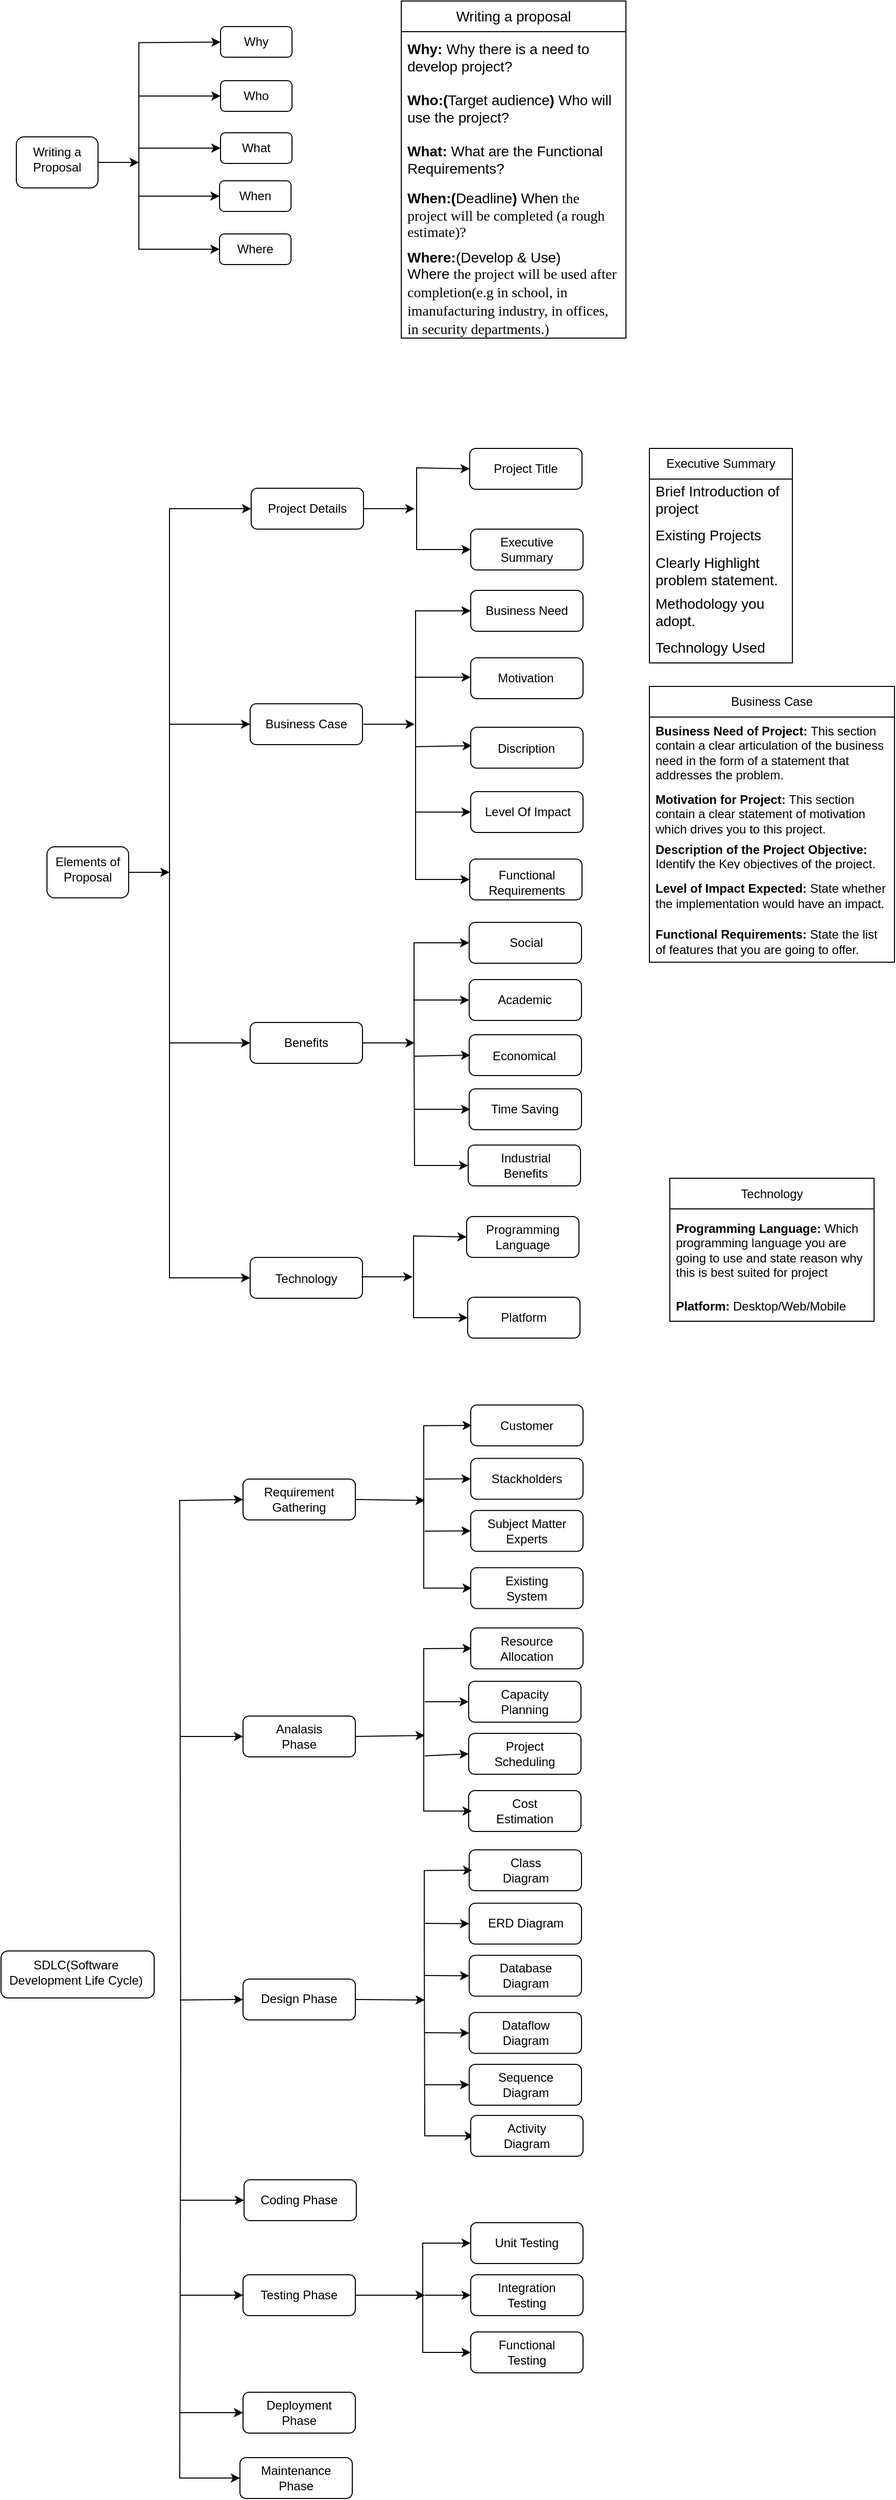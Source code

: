 <mxfile version="22.0.4" type="google">
  <diagram name="Page-1" id="mZ3CKDCidOGf5Lt6wi2Q">
    <mxGraphModel grid="1" page="1" gridSize="10" guides="1" tooltips="1" connect="1" arrows="1" fold="1" pageScale="1" pageWidth="850" pageHeight="1100" math="0" shadow="0">
      <root>
        <mxCell id="0" />
        <mxCell id="1" parent="0" />
        <mxCell id="E0bCsigT_9WANNuzd84R-3" value="&lt;font style=&quot;font-size: 14px;&quot;&gt;Writing a proposal&lt;/font&gt;" style="swimlane;fontStyle=0;childLayout=stackLayout;horizontal=1;startSize=30;horizontalStack=0;resizeParent=1;resizeParentMax=0;resizeLast=0;collapsible=1;marginBottom=0;whiteSpace=wrap;html=1;" vertex="1" parent="1">
          <mxGeometry x="417" y="22" width="220" height="330" as="geometry" />
        </mxCell>
        <mxCell id="E0bCsigT_9WANNuzd84R-4" value="&lt;font style=&quot;font-size: 14px;&quot;&gt;&lt;b&gt;Why: &lt;/b&gt;Why there is a need to develop project?&lt;/font&gt;" style="text;strokeColor=none;fillColor=none;align=left;verticalAlign=middle;spacingLeft=4;spacingRight=4;overflow=hidden;points=[[0,0.5],[1,0.5]];portConstraint=eastwest;rotatable=0;whiteSpace=wrap;html=1;" vertex="1" parent="E0bCsigT_9WANNuzd84R-3">
          <mxGeometry y="30" width="220" height="50" as="geometry" />
        </mxCell>
        <mxCell id="E0bCsigT_9WANNuzd84R-8" value="&lt;font style=&quot;font-size: 14px;&quot;&gt;&lt;b&gt;Who:(&lt;/b&gt;Target audience&lt;b&gt;)&amp;nbsp;&lt;/b&gt;Who will use the project?&lt;/font&gt;&lt;span style=&quot;font-size: 14px;&quot;&gt;&lt;br&gt;&lt;/span&gt;" style="text;strokeColor=none;fillColor=none;align=left;verticalAlign=middle;spacingLeft=4;spacingRight=4;overflow=hidden;points=[[0,0.5],[1,0.5]];portConstraint=eastwest;rotatable=0;whiteSpace=wrap;html=1;" vertex="1" parent="E0bCsigT_9WANNuzd84R-3">
          <mxGeometry y="80" width="220" height="50" as="geometry" />
        </mxCell>
        <mxCell id="E0bCsigT_9WANNuzd84R-9" value="&lt;span style=&quot;font-size: 14px;&quot;&gt;&lt;b&gt;What:&lt;/b&gt;&amp;nbsp;What are the Functional Requirements?&lt;/span&gt;" style="text;strokeColor=none;fillColor=none;align=left;verticalAlign=middle;spacingLeft=4;spacingRight=4;overflow=hidden;points=[[0,0.5],[1,0.5]];portConstraint=eastwest;rotatable=0;whiteSpace=wrap;html=1;" vertex="1" parent="E0bCsigT_9WANNuzd84R-3">
          <mxGeometry y="130" width="220" height="50" as="geometry" />
        </mxCell>
        <mxCell id="E0bCsigT_9WANNuzd84R-11" value="&lt;font style=&quot;font-size: 14px;&quot;&gt;&lt;b style=&quot;&quot;&gt;When:(&lt;/b&gt;Deadline&lt;b style=&quot;&quot;&gt;)&amp;nbsp;&lt;/b&gt;When&lt;/font&gt;&lt;span style=&quot;text-indent: -0.19in; background-color: initial; font-family: Calibri; font-size: 14px;&quot;&gt;&lt;font style=&quot;font-size: 14px;&quot;&gt;&amp;nbsp;the project will be completed (a rough estimate)?&lt;/font&gt;&lt;br&gt;&lt;/span&gt;" style="text;strokeColor=none;fillColor=none;align=left;verticalAlign=middle;spacingLeft=4;spacingRight=4;overflow=hidden;points=[[0,0.5],[1,0.5]];portConstraint=eastwest;rotatable=0;whiteSpace=wrap;html=1;" vertex="1" parent="E0bCsigT_9WANNuzd84R-3">
          <mxGeometry y="180" width="220" height="60" as="geometry" />
        </mxCell>
        <mxCell id="E0bCsigT_9WANNuzd84R-12" value="&lt;font style=&quot;font-size: 14px;&quot;&gt;&lt;b&gt;Where:&lt;/b&gt;(Develop &amp;amp; Use) Where&amp;nbsp;&lt;span style=&quot;font-family: Calibri;&quot;&gt;the project will be used after completion(&lt;/span&gt;&lt;span style=&quot;font-family: Calibri;&quot;&gt;e.g&lt;/span&gt;&lt;span style=&quot;font-family: Calibri;&quot;&gt; in school, in &lt;/span&gt;&lt;span style=&quot;font-family: Calibri;&quot;&gt;imanufacturing&lt;/span&gt;&lt;span style=&quot;font-family: Calibri;&quot;&gt; industry, in offices, in security departments.)&lt;/span&gt;&lt;/font&gt;&lt;span style=&quot;text-indent: -0.19in; background-color: initial; font-family: Calibri; font-size: 14px;&quot;&gt;&lt;br&gt;&lt;/span&gt;" style="text;strokeColor=none;fillColor=none;align=left;verticalAlign=middle;spacingLeft=4;spacingRight=4;overflow=hidden;points=[[0,0.5],[1,0.5]];portConstraint=eastwest;rotatable=0;whiteSpace=wrap;html=1;" vertex="1" parent="E0bCsigT_9WANNuzd84R-3">
          <mxGeometry y="240" width="220" height="90" as="geometry" />
        </mxCell>
        <mxCell id="E0bCsigT_9WANNuzd84R-15" value="" style="rounded=1;whiteSpace=wrap;html=1;" vertex="1" parent="1">
          <mxGeometry x="40" y="155" width="80" height="50" as="geometry" />
        </mxCell>
        <mxCell id="E0bCsigT_9WANNuzd84R-16" value="Writing a Proposal" style="text;html=1;strokeColor=none;fillColor=none;align=center;verticalAlign=middle;whiteSpace=wrap;rounded=0;" vertex="1" parent="1">
          <mxGeometry x="45" y="160" width="70" height="34" as="geometry" />
        </mxCell>
        <mxCell id="E0bCsigT_9WANNuzd84R-17" value="" style="rounded=1;whiteSpace=wrap;html=1;" vertex="1" parent="1">
          <mxGeometry x="240" y="47" width="70" height="30" as="geometry" />
        </mxCell>
        <mxCell id="E0bCsigT_9WANNuzd84R-18" value="Why" style="text;html=1;strokeColor=none;fillColor=none;align=center;verticalAlign=middle;whiteSpace=wrap;rounded=0;" vertex="1" parent="1">
          <mxGeometry x="245" y="52" width="60" height="20" as="geometry" />
        </mxCell>
        <mxCell id="E0bCsigT_9WANNuzd84R-19" value="" style="rounded=1;whiteSpace=wrap;html=1;" vertex="1" parent="1">
          <mxGeometry x="240" y="100" width="70" height="30" as="geometry" />
        </mxCell>
        <mxCell id="E0bCsigT_9WANNuzd84R-20" value="Who" style="text;html=1;strokeColor=none;fillColor=none;align=center;verticalAlign=middle;whiteSpace=wrap;rounded=0;" vertex="1" parent="1">
          <mxGeometry x="245" y="105" width="60" height="20" as="geometry" />
        </mxCell>
        <mxCell id="E0bCsigT_9WANNuzd84R-21" value="" style="rounded=1;whiteSpace=wrap;html=1;" vertex="1" parent="1">
          <mxGeometry x="240" y="151" width="70" height="30" as="geometry" />
        </mxCell>
        <mxCell id="E0bCsigT_9WANNuzd84R-22" value="What" style="text;html=1;strokeColor=none;fillColor=none;align=center;verticalAlign=middle;whiteSpace=wrap;rounded=0;" vertex="1" parent="1">
          <mxGeometry x="245" y="156" width="60" height="20" as="geometry" />
        </mxCell>
        <mxCell id="E0bCsigT_9WANNuzd84R-23" value="" style="rounded=1;whiteSpace=wrap;html=1;" vertex="1" parent="1">
          <mxGeometry x="239" y="198" width="70" height="30" as="geometry" />
        </mxCell>
        <mxCell id="E0bCsigT_9WANNuzd84R-24" value="When" style="text;html=1;strokeColor=none;fillColor=none;align=center;verticalAlign=middle;whiteSpace=wrap;rounded=0;" vertex="1" parent="1">
          <mxGeometry x="244" y="203" width="60" height="20" as="geometry" />
        </mxCell>
        <mxCell id="E0bCsigT_9WANNuzd84R-27" value="" style="rounded=1;whiteSpace=wrap;html=1;" vertex="1" parent="1">
          <mxGeometry x="239" y="250" width="70" height="30" as="geometry" />
        </mxCell>
        <mxCell id="E0bCsigT_9WANNuzd84R-28" value="Where" style="text;html=1;strokeColor=none;fillColor=none;align=center;verticalAlign=middle;whiteSpace=wrap;rounded=0;" vertex="1" parent="1">
          <mxGeometry x="251" y="262.5" width="46" height="5" as="geometry" />
        </mxCell>
        <mxCell id="E0bCsigT_9WANNuzd84R-29" value="" style="endArrow=classic;startArrow=classic;html=1;rounded=0;entryX=0;entryY=0.75;entryDx=0;entryDy=0;exitX=0;exitY=0.5;exitDx=0;exitDy=0;" edge="1" parent="1" source="E0bCsigT_9WANNuzd84R-27">
          <mxGeometry width="50" height="50" relative="1" as="geometry">
            <mxPoint x="239" y="307.75" as="sourcePoint" />
            <mxPoint x="240" y="62.25" as="targetPoint" />
            <Array as="points">
              <mxPoint x="160" y="265" />
              <mxPoint x="160" y="172.75" />
              <mxPoint x="160" y="62.75" />
            </Array>
          </mxGeometry>
        </mxCell>
        <mxCell id="E0bCsigT_9WANNuzd84R-31" value="" style="endArrow=classic;html=1;rounded=0;entryX=0;entryY=0.5;entryDx=0;entryDy=0;" edge="1" parent="1" target="E0bCsigT_9WANNuzd84R-23">
          <mxGeometry width="50" height="50" relative="1" as="geometry">
            <mxPoint x="160" y="213" as="sourcePoint" />
            <mxPoint x="220" y="206" as="targetPoint" />
          </mxGeometry>
        </mxCell>
        <mxCell id="E0bCsigT_9WANNuzd84R-32" value="" style="endArrow=classic;html=1;rounded=0;entryX=0;entryY=0.5;entryDx=0;entryDy=0;" edge="1" parent="1" target="E0bCsigT_9WANNuzd84R-21">
          <mxGeometry width="50" height="50" relative="1" as="geometry">
            <mxPoint x="160" y="166" as="sourcePoint" />
            <mxPoint x="220" y="160" as="targetPoint" />
          </mxGeometry>
        </mxCell>
        <mxCell id="E0bCsigT_9WANNuzd84R-33" value="" style="endArrow=classic;html=1;rounded=0;entryX=0;entryY=0.5;entryDx=0;entryDy=0;" edge="1" parent="1" target="E0bCsigT_9WANNuzd84R-19">
          <mxGeometry width="50" height="50" relative="1" as="geometry">
            <mxPoint x="160" y="115" as="sourcePoint" />
            <mxPoint x="165" y="118" as="targetPoint" />
          </mxGeometry>
        </mxCell>
        <mxCell id="E0bCsigT_9WANNuzd84R-34" value="" style="endArrow=classic;html=1;rounded=0;exitX=1;exitY=0.5;exitDx=0;exitDy=0;" edge="1" parent="1" source="E0bCsigT_9WANNuzd84R-15">
          <mxGeometry width="50" height="50" relative="1" as="geometry">
            <mxPoint x="80" y="273" as="sourcePoint" />
            <mxPoint x="160" y="180" as="targetPoint" />
          </mxGeometry>
        </mxCell>
        <mxCell id="E0bCsigT_9WANNuzd84R-39" value="" style="rounded=1;whiteSpace=wrap;html=1;" vertex="1" parent="1">
          <mxGeometry x="70" y="850" width="80" height="50" as="geometry" />
        </mxCell>
        <mxCell id="E0bCsigT_9WANNuzd84R-40" value="Elements of Proposal" style="text;html=1;strokeColor=none;fillColor=none;align=center;verticalAlign=middle;whiteSpace=wrap;rounded=0;" vertex="1" parent="1">
          <mxGeometry x="75" y="855" width="70" height="34" as="geometry" />
        </mxCell>
        <mxCell id="E0bCsigT_9WANNuzd84R-41" value="" style="rounded=1;whiteSpace=wrap;html=1;" vertex="1" parent="1">
          <mxGeometry x="270" y="499" width="110" height="40" as="geometry" />
        </mxCell>
        <mxCell id="E0bCsigT_9WANNuzd84R-42" value="Project Details" style="text;html=1;strokeColor=none;fillColor=none;align=center;verticalAlign=middle;whiteSpace=wrap;rounded=0;" vertex="1" parent="1">
          <mxGeometry x="275" y="504" width="100" height="30" as="geometry" />
        </mxCell>
        <mxCell id="E0bCsigT_9WANNuzd84R-53" value="" style="endArrow=classic;startArrow=classic;html=1;rounded=0;entryX=0;entryY=0.5;entryDx=0;entryDy=0;exitX=0;exitY=0.5;exitDx=0;exitDy=0;" edge="1" parent="1" source="E0bCsigT_9WANNuzd84R-65" target="E0bCsigT_9WANNuzd84R-41">
          <mxGeometry width="50" height="50" relative="1" as="geometry">
            <mxPoint x="269" y="1010" as="sourcePoint" />
            <mxPoint x="270" y="757.25" as="targetPoint" />
            <Array as="points">
              <mxPoint x="190" y="1272" />
              <mxPoint x="190" y="867.75" />
              <mxPoint x="190" y="519" />
            </Array>
          </mxGeometry>
        </mxCell>
        <mxCell id="E0bCsigT_9WANNuzd84R-58" value="" style="endArrow=classic;html=1;rounded=0;exitX=1;exitY=0.5;exitDx=0;exitDy=0;" edge="1" parent="1" source="E0bCsigT_9WANNuzd84R-39">
          <mxGeometry width="50" height="50" relative="1" as="geometry">
            <mxPoint x="110" y="968" as="sourcePoint" />
            <mxPoint x="190" y="875" as="targetPoint" />
          </mxGeometry>
        </mxCell>
        <mxCell id="E0bCsigT_9WANNuzd84R-61" value="" style="rounded=1;whiteSpace=wrap;html=1;" vertex="1" parent="1">
          <mxGeometry x="269" y="710" width="110" height="40" as="geometry" />
        </mxCell>
        <mxCell id="E0bCsigT_9WANNuzd84R-62" value="Business Case" style="text;html=1;strokeColor=none;fillColor=none;align=center;verticalAlign=middle;whiteSpace=wrap;rounded=0;" vertex="1" parent="1">
          <mxGeometry x="274" y="715" width="100" height="30" as="geometry" />
        </mxCell>
        <mxCell id="E0bCsigT_9WANNuzd84R-63" value="" style="rounded=1;whiteSpace=wrap;html=1;" vertex="1" parent="1">
          <mxGeometry x="269" y="1022" width="110" height="40" as="geometry" />
        </mxCell>
        <mxCell id="E0bCsigT_9WANNuzd84R-64" value="Benefits" style="text;html=1;strokeColor=none;fillColor=none;align=center;verticalAlign=middle;whiteSpace=wrap;rounded=0;" vertex="1" parent="1">
          <mxGeometry x="274" y="1027" width="100" height="30" as="geometry" />
        </mxCell>
        <mxCell id="E0bCsigT_9WANNuzd84R-65" value="" style="rounded=1;whiteSpace=wrap;html=1;" vertex="1" parent="1">
          <mxGeometry x="269" y="1252" width="110" height="40" as="geometry" />
        </mxCell>
        <mxCell id="E0bCsigT_9WANNuzd84R-66" value="Technology" style="text;html=1;strokeColor=none;fillColor=none;align=center;verticalAlign=middle;whiteSpace=wrap;rounded=0;" vertex="1" parent="1">
          <mxGeometry x="274" y="1258" width="100" height="30" as="geometry" />
        </mxCell>
        <mxCell id="E0bCsigT_9WANNuzd84R-67" value="" style="endArrow=classic;html=1;rounded=0;entryX=0;entryY=0.5;entryDx=0;entryDy=0;" edge="1" parent="1" target="E0bCsigT_9WANNuzd84R-61">
          <mxGeometry width="50" height="50" relative="1" as="geometry">
            <mxPoint x="190" y="730" as="sourcePoint" />
            <mxPoint x="230" y="862" as="targetPoint" />
          </mxGeometry>
        </mxCell>
        <mxCell id="E0bCsigT_9WANNuzd84R-68" value="" style="endArrow=classic;html=1;rounded=0;entryX=0;entryY=0.5;entryDx=0;entryDy=0;" edge="1" parent="1" target="E0bCsigT_9WANNuzd84R-63">
          <mxGeometry width="50" height="50" relative="1" as="geometry">
            <mxPoint x="190" y="1042" as="sourcePoint" />
            <mxPoint x="230" y="940" as="targetPoint" />
          </mxGeometry>
        </mxCell>
        <mxCell id="E0bCsigT_9WANNuzd84R-69" value="" style="rounded=1;whiteSpace=wrap;html=1;" vertex="1" parent="1">
          <mxGeometry x="484" y="460" width="110" height="40" as="geometry" />
        </mxCell>
        <mxCell id="E0bCsigT_9WANNuzd84R-70" value="Project Title" style="text;html=1;strokeColor=none;fillColor=none;align=center;verticalAlign=middle;whiteSpace=wrap;rounded=0;" vertex="1" parent="1">
          <mxGeometry x="489" y="465" width="100" height="30" as="geometry" />
        </mxCell>
        <mxCell id="E0bCsigT_9WANNuzd84R-71" value="" style="rounded=1;whiteSpace=wrap;html=1;" vertex="1" parent="1">
          <mxGeometry x="485" y="539" width="110" height="40" as="geometry" />
        </mxCell>
        <mxCell id="E0bCsigT_9WANNuzd84R-72" value="Executive Summary" style="text;html=1;strokeColor=none;fillColor=none;align=center;verticalAlign=middle;whiteSpace=wrap;rounded=0;" vertex="1" parent="1">
          <mxGeometry x="490" y="544" width="100" height="30" as="geometry" />
        </mxCell>
        <mxCell id="E0bCsigT_9WANNuzd84R-73" value="" style="endArrow=classic;startArrow=classic;html=1;rounded=0;entryX=0;entryY=0.5;entryDx=0;entryDy=0;exitX=0;exitY=0.5;exitDx=0;exitDy=0;" edge="1" parent="1" source="E0bCsigT_9WANNuzd84R-71" target="E0bCsigT_9WANNuzd84R-69">
          <mxGeometry width="50" height="50" relative="1" as="geometry">
            <mxPoint x="472" y="559" as="sourcePoint" />
            <mxPoint x="471" y="480" as="targetPoint" />
            <Array as="points">
              <mxPoint x="432" y="559" />
              <mxPoint x="432" y="519" />
              <mxPoint x="432" y="479" />
            </Array>
          </mxGeometry>
        </mxCell>
        <mxCell id="E0bCsigT_9WANNuzd84R-74" value="" style="endArrow=classic;html=1;rounded=0;exitX=1;exitY=0.5;exitDx=0;exitDy=0;" edge="1" parent="1" source="E0bCsigT_9WANNuzd84R-41">
          <mxGeometry width="50" height="50" relative="1" as="geometry">
            <mxPoint x="409" y="520" as="sourcePoint" />
            <mxPoint x="430" y="519" as="targetPoint" />
          </mxGeometry>
        </mxCell>
        <mxCell id="VUYkN5b3JOp_Hl65jLfd-1" value="" style="rounded=1;whiteSpace=wrap;html=1;" vertex="1" parent="1">
          <mxGeometry x="485" y="599" width="110" height="40" as="geometry" />
        </mxCell>
        <mxCell id="VUYkN5b3JOp_Hl65jLfd-2" value="Business Need" style="text;html=1;strokeColor=none;fillColor=none;align=center;verticalAlign=middle;whiteSpace=wrap;rounded=0;" vertex="1" parent="1">
          <mxGeometry x="490" y="604" width="100" height="30" as="geometry" />
        </mxCell>
        <mxCell id="VUYkN5b3JOp_Hl65jLfd-3" value="" style="rounded=1;whiteSpace=wrap;html=1;" vertex="1" parent="1">
          <mxGeometry x="485" y="665" width="110" height="40" as="geometry" />
        </mxCell>
        <mxCell id="VUYkN5b3JOp_Hl65jLfd-4" value="Motivation" style="text;html=1;strokeColor=none;fillColor=none;align=center;verticalAlign=middle;whiteSpace=wrap;rounded=0;" vertex="1" parent="1">
          <mxGeometry x="499" y="675" width="80" height="20" as="geometry" />
        </mxCell>
        <mxCell id="VUYkN5b3JOp_Hl65jLfd-5" value="" style="rounded=1;whiteSpace=wrap;html=1;" vertex="1" parent="1">
          <mxGeometry x="485" y="733" width="110" height="40" as="geometry" />
        </mxCell>
        <mxCell id="VUYkN5b3JOp_Hl65jLfd-6" value="Discription" style="text;html=1;strokeColor=none;fillColor=none;align=center;verticalAlign=middle;whiteSpace=wrap;rounded=0;" vertex="1" parent="1">
          <mxGeometry x="504.5" y="743.5" width="69" height="21" as="geometry" />
        </mxCell>
        <mxCell id="VUYkN5b3JOp_Hl65jLfd-7" value="" style="rounded=1;whiteSpace=wrap;html=1;" vertex="1" parent="1">
          <mxGeometry x="485" y="796" width="110" height="40" as="geometry" />
        </mxCell>
        <mxCell id="VUYkN5b3JOp_Hl65jLfd-8" value="Level Of Impact" style="text;html=1;strokeColor=none;fillColor=none;align=center;verticalAlign=middle;whiteSpace=wrap;rounded=0;" vertex="1" parent="1">
          <mxGeometry x="496" y="802.75" width="90" height="26.5" as="geometry" />
        </mxCell>
        <mxCell id="VUYkN5b3JOp_Hl65jLfd-11" value="" style="rounded=1;whiteSpace=wrap;html=1;" vertex="1" parent="1">
          <mxGeometry x="484" y="862" width="110" height="40" as="geometry" />
        </mxCell>
        <mxCell id="VUYkN5b3JOp_Hl65jLfd-12" value="Functional Requirements" style="text;html=1;strokeColor=none;fillColor=none;align=center;verticalAlign=middle;whiteSpace=wrap;rounded=0;" vertex="1" parent="1">
          <mxGeometry x="500" y="870" width="80" height="30" as="geometry" />
        </mxCell>
        <mxCell id="VUYkN5b3JOp_Hl65jLfd-13" value="" style="endArrow=classic;startArrow=classic;html=1;rounded=0;entryX=0;entryY=0.5;entryDx=0;entryDy=0;exitX=0;exitY=0.5;exitDx=0;exitDy=0;" edge="1" parent="1" source="VUYkN5b3JOp_Hl65jLfd-11" target="VUYkN5b3JOp_Hl65jLfd-1">
          <mxGeometry width="50" height="50" relative="1" as="geometry">
            <mxPoint x="418" y="789" as="sourcePoint" />
            <mxPoint x="468" y="739" as="targetPoint" />
            <Array as="points">
              <mxPoint x="431" y="882" />
              <mxPoint x="431" y="729" />
              <mxPoint x="431" y="619" />
            </Array>
          </mxGeometry>
        </mxCell>
        <mxCell id="VUYkN5b3JOp_Hl65jLfd-14" value="" style="endArrow=classic;html=1;rounded=0;entryX=0;entryY=0.5;entryDx=0;entryDy=0;" edge="1" parent="1">
          <mxGeometry width="50" height="50" relative="1" as="geometry">
            <mxPoint x="430" y="684" as="sourcePoint" />
            <mxPoint x="485" y="684" as="targetPoint" />
          </mxGeometry>
        </mxCell>
        <mxCell id="VUYkN5b3JOp_Hl65jLfd-15" value="" style="endArrow=classic;html=1;rounded=0;entryX=0;entryY=0.5;entryDx=0;entryDy=0;" edge="1" parent="1">
          <mxGeometry width="50" height="50" relative="1" as="geometry">
            <mxPoint x="431" y="752" as="sourcePoint" />
            <mxPoint x="486" y="751" as="targetPoint" />
          </mxGeometry>
        </mxCell>
        <mxCell id="VUYkN5b3JOp_Hl65jLfd-16" value="" style="endArrow=classic;html=1;rounded=0;entryX=0;entryY=0.5;entryDx=0;entryDy=0;" edge="1" parent="1" target="VUYkN5b3JOp_Hl65jLfd-7">
          <mxGeometry width="50" height="50" relative="1" as="geometry">
            <mxPoint x="431" y="816" as="sourcePoint" />
            <mxPoint x="486" y="813" as="targetPoint" />
          </mxGeometry>
        </mxCell>
        <mxCell id="VUYkN5b3JOp_Hl65jLfd-18" value="" style="endArrow=classic;html=1;rounded=0;" edge="1" parent="1">
          <mxGeometry width="50" height="50" relative="1" as="geometry">
            <mxPoint x="380" y="730" as="sourcePoint" />
            <mxPoint x="430" y="730" as="targetPoint" />
          </mxGeometry>
        </mxCell>
        <mxCell id="VUYkN5b3JOp_Hl65jLfd-19" value="" style="rounded=1;whiteSpace=wrap;html=1;" vertex="1" parent="1">
          <mxGeometry x="483.5" y="924" width="110" height="40" as="geometry" />
        </mxCell>
        <mxCell id="VUYkN5b3JOp_Hl65jLfd-20" value="Social" style="text;html=1;strokeColor=none;fillColor=none;align=center;verticalAlign=middle;whiteSpace=wrap;rounded=0;" vertex="1" parent="1">
          <mxGeometry x="504.75" y="933" width="68.5" height="22" as="geometry" />
        </mxCell>
        <mxCell id="VUYkN5b3JOp_Hl65jLfd-21" value="" style="rounded=1;whiteSpace=wrap;html=1;" vertex="1" parent="1">
          <mxGeometry x="483.5" y="980" width="110" height="40" as="geometry" />
        </mxCell>
        <mxCell id="VUYkN5b3JOp_Hl65jLfd-22" value="Academic" style="text;html=1;strokeColor=none;fillColor=none;align=center;verticalAlign=middle;whiteSpace=wrap;rounded=0;" vertex="1" parent="1">
          <mxGeometry x="497.5" y="990" width="80" height="20" as="geometry" />
        </mxCell>
        <mxCell id="VUYkN5b3JOp_Hl65jLfd-23" value="" style="rounded=1;whiteSpace=wrap;html=1;" vertex="1" parent="1">
          <mxGeometry x="483.5" y="1034" width="110" height="40" as="geometry" />
        </mxCell>
        <mxCell id="VUYkN5b3JOp_Hl65jLfd-24" value="Economical" style="text;html=1;strokeColor=none;fillColor=none;align=center;verticalAlign=middle;whiteSpace=wrap;rounded=0;" vertex="1" parent="1">
          <mxGeometry x="503" y="1044.5" width="69" height="21" as="geometry" />
        </mxCell>
        <mxCell id="VUYkN5b3JOp_Hl65jLfd-25" value="" style="rounded=1;whiteSpace=wrap;html=1;" vertex="1" parent="1">
          <mxGeometry x="483.5" y="1087" width="110" height="40" as="geometry" />
        </mxCell>
        <mxCell id="VUYkN5b3JOp_Hl65jLfd-26" value="Time Saving" style="text;html=1;strokeColor=none;fillColor=none;align=center;verticalAlign=middle;whiteSpace=wrap;rounded=0;" vertex="1" parent="1">
          <mxGeometry x="502.5" y="1098.5" width="70" height="17" as="geometry" />
        </mxCell>
        <mxCell id="VUYkN5b3JOp_Hl65jLfd-29" value="" style="rounded=1;whiteSpace=wrap;html=1;" vertex="1" parent="1">
          <mxGeometry x="482.5" y="1142" width="110" height="40" as="geometry" />
        </mxCell>
        <mxCell id="VUYkN5b3JOp_Hl65jLfd-30" value="Industrial Benefits" style="text;html=1;strokeColor=none;fillColor=none;align=center;verticalAlign=middle;whiteSpace=wrap;rounded=0;" vertex="1" parent="1">
          <mxGeometry x="508.5" y="1149.5" width="60" height="25" as="geometry" />
        </mxCell>
        <mxCell id="VUYkN5b3JOp_Hl65jLfd-31" value="" style="endArrow=classic;startArrow=classic;html=1;rounded=0;entryX=0;entryY=0.5;entryDx=0;entryDy=0;exitX=0;exitY=0.5;exitDx=0;exitDy=0;" edge="1" parent="1" source="VUYkN5b3JOp_Hl65jLfd-29" target="VUYkN5b3JOp_Hl65jLfd-19">
          <mxGeometry width="50" height="50" relative="1" as="geometry">
            <mxPoint x="416.5" y="1114" as="sourcePoint" />
            <mxPoint x="466.5" y="1064" as="targetPoint" />
            <Array as="points">
              <mxPoint x="430" y="1162" />
              <mxPoint x="429.5" y="1054" />
              <mxPoint x="429.5" y="944" />
            </Array>
          </mxGeometry>
        </mxCell>
        <mxCell id="VUYkN5b3JOp_Hl65jLfd-32" value="" style="endArrow=classic;html=1;rounded=0;entryX=0;entryY=0.5;entryDx=0;entryDy=0;" edge="1" parent="1">
          <mxGeometry width="50" height="50" relative="1" as="geometry">
            <mxPoint x="428.5" y="1000" as="sourcePoint" />
            <mxPoint x="483.5" y="1000" as="targetPoint" />
          </mxGeometry>
        </mxCell>
        <mxCell id="VUYkN5b3JOp_Hl65jLfd-33" value="" style="endArrow=classic;html=1;rounded=0;entryX=0;entryY=0.5;entryDx=0;entryDy=0;" edge="1" parent="1">
          <mxGeometry width="50" height="50" relative="1" as="geometry">
            <mxPoint x="429.5" y="1055" as="sourcePoint" />
            <mxPoint x="484.5" y="1054" as="targetPoint" />
          </mxGeometry>
        </mxCell>
        <mxCell id="VUYkN5b3JOp_Hl65jLfd-34" value="" style="endArrow=classic;html=1;rounded=0;entryX=0;entryY=0.5;entryDx=0;entryDy=0;" edge="1" parent="1">
          <mxGeometry width="50" height="50" relative="1" as="geometry">
            <mxPoint x="429.5" y="1107" as="sourcePoint" />
            <mxPoint x="484.5" y="1107" as="targetPoint" />
          </mxGeometry>
        </mxCell>
        <mxCell id="VUYkN5b3JOp_Hl65jLfd-36" value="" style="endArrow=classic;html=1;rounded=0;exitX=1;exitY=0.5;exitDx=0;exitDy=0;" edge="1" parent="1" source="E0bCsigT_9WANNuzd84R-63">
          <mxGeometry width="50" height="50" relative="1" as="geometry">
            <mxPoint x="354" y="1106" as="sourcePoint" />
            <mxPoint x="430" y="1042" as="targetPoint" />
          </mxGeometry>
        </mxCell>
        <mxCell id="VUYkN5b3JOp_Hl65jLfd-37" value="" style="rounded=1;whiteSpace=wrap;html=1;" vertex="1" parent="1">
          <mxGeometry x="481" y="1212" width="110" height="40" as="geometry" />
        </mxCell>
        <mxCell id="VUYkN5b3JOp_Hl65jLfd-38" value="Programming Language" style="text;html=1;strokeColor=none;fillColor=none;align=center;verticalAlign=middle;whiteSpace=wrap;rounded=0;" vertex="1" parent="1">
          <mxGeometry x="486" y="1217" width="100" height="30" as="geometry" />
        </mxCell>
        <mxCell id="VUYkN5b3JOp_Hl65jLfd-39" value="" style="rounded=1;whiteSpace=wrap;html=1;" vertex="1" parent="1">
          <mxGeometry x="482" y="1291" width="110" height="40" as="geometry" />
        </mxCell>
        <mxCell id="VUYkN5b3JOp_Hl65jLfd-40" value="Platform" style="text;html=1;strokeColor=none;fillColor=none;align=center;verticalAlign=middle;whiteSpace=wrap;rounded=0;" vertex="1" parent="1">
          <mxGeometry x="487" y="1296" width="100" height="30" as="geometry" />
        </mxCell>
        <mxCell id="VUYkN5b3JOp_Hl65jLfd-41" value="" style="endArrow=classic;startArrow=classic;html=1;rounded=0;entryX=0;entryY=0.5;entryDx=0;entryDy=0;exitX=0;exitY=0.5;exitDx=0;exitDy=0;" edge="1" parent="1" source="VUYkN5b3JOp_Hl65jLfd-39" target="VUYkN5b3JOp_Hl65jLfd-37">
          <mxGeometry width="50" height="50" relative="1" as="geometry">
            <mxPoint x="469" y="1311" as="sourcePoint" />
            <mxPoint x="468" y="1232" as="targetPoint" />
            <Array as="points">
              <mxPoint x="429" y="1311" />
              <mxPoint x="429" y="1271" />
              <mxPoint x="429" y="1231" />
            </Array>
          </mxGeometry>
        </mxCell>
        <mxCell id="VUYkN5b3JOp_Hl65jLfd-42" value="" style="endArrow=classic;html=1;rounded=0;exitX=1;exitY=0.5;exitDx=0;exitDy=0;" edge="1" parent="1">
          <mxGeometry width="50" height="50" relative="1" as="geometry">
            <mxPoint x="378" y="1271" as="sourcePoint" />
            <mxPoint x="428" y="1271" as="targetPoint" />
          </mxGeometry>
        </mxCell>
        <mxCell id="DyP4kkjWQM74mQi6R0ZF-1" value="Executive Summary" style="swimlane;fontStyle=0;childLayout=stackLayout;horizontal=1;startSize=30;horizontalStack=0;resizeParent=1;resizeParentMax=0;resizeLast=0;collapsible=1;marginBottom=0;whiteSpace=wrap;html=1;" vertex="1" parent="1">
          <mxGeometry x="660" y="460" width="140" height="210" as="geometry" />
        </mxCell>
        <mxCell id="DyP4kkjWQM74mQi6R0ZF-2" value="&lt;font style=&quot;font-size: 14px;&quot;&gt;Brief Introduction of project&lt;/font&gt;" style="text;strokeColor=none;fillColor=none;align=left;verticalAlign=middle;spacingLeft=4;spacingRight=4;overflow=hidden;points=[[0,0.5],[1,0.5]];portConstraint=eastwest;rotatable=0;whiteSpace=wrap;html=1;" vertex="1" parent="DyP4kkjWQM74mQi6R0ZF-1">
          <mxGeometry y="30" width="140" height="40" as="geometry" />
        </mxCell>
        <mxCell id="DyP4kkjWQM74mQi6R0ZF-3" value="&lt;font style=&quot;font-size: 14px;&quot;&gt;Existing Projects&amp;nbsp;&lt;/font&gt;" style="text;strokeColor=none;fillColor=none;align=left;verticalAlign=middle;spacingLeft=4;spacingRight=4;overflow=hidden;points=[[0,0.5],[1,0.5]];portConstraint=eastwest;rotatable=0;whiteSpace=wrap;html=1;" vertex="1" parent="DyP4kkjWQM74mQi6R0ZF-1">
          <mxGeometry y="70" width="140" height="30" as="geometry" />
        </mxCell>
        <mxCell id="DyP4kkjWQM74mQi6R0ZF-4" value="&lt;font style=&quot;font-size: 14px;&quot;&gt;Clearly Highlight problem statement.&amp;nbsp;&lt;/font&gt;" style="text;strokeColor=none;fillColor=none;align=left;verticalAlign=middle;spacingLeft=4;spacingRight=4;overflow=hidden;points=[[0,0.5],[1,0.5]];portConstraint=eastwest;rotatable=0;whiteSpace=wrap;html=1;" vertex="1" parent="DyP4kkjWQM74mQi6R0ZF-1">
          <mxGeometry y="100" width="140" height="40" as="geometry" />
        </mxCell>
        <mxCell id="DyP4kkjWQM74mQi6R0ZF-5" value="&lt;font style=&quot;font-size: 14px;&quot;&gt;Methodology you adopt.&lt;/font&gt;" style="text;strokeColor=none;fillColor=none;align=left;verticalAlign=middle;spacingLeft=4;spacingRight=4;overflow=hidden;points=[[0,0.5],[1,0.5]];portConstraint=eastwest;rotatable=0;whiteSpace=wrap;html=1;" vertex="1" parent="DyP4kkjWQM74mQi6R0ZF-1">
          <mxGeometry y="140" width="140" height="40" as="geometry" />
        </mxCell>
        <mxCell id="DyP4kkjWQM74mQi6R0ZF-6" value="&lt;font style=&quot;font-size: 14px;&quot;&gt;Technology Used&amp;nbsp;&lt;/font&gt;" style="text;strokeColor=none;fillColor=none;align=left;verticalAlign=middle;spacingLeft=4;spacingRight=4;overflow=hidden;points=[[0,0.5],[1,0.5]];portConstraint=eastwest;rotatable=0;whiteSpace=wrap;html=1;" vertex="1" parent="DyP4kkjWQM74mQi6R0ZF-1">
          <mxGeometry y="180" width="140" height="30" as="geometry" />
        </mxCell>
        <mxCell id="-Ow5fVOWoCDoGEWBEcYQ-6" value="Business Case" style="swimlane;fontStyle=0;childLayout=stackLayout;horizontal=1;startSize=30;horizontalStack=0;resizeParent=1;resizeParentMax=0;resizeLast=0;collapsible=1;marginBottom=0;whiteSpace=wrap;html=1;" vertex="1" parent="1">
          <mxGeometry x="660" y="693" width="240" height="270" as="geometry" />
        </mxCell>
        <mxCell id="-Ow5fVOWoCDoGEWBEcYQ-7" value="&lt;b&gt;Business Need of Project: &lt;/b&gt;This section contain a clear articulation of the business need in the form of a statement that addresses the problem.&amp;nbsp;" style="text;strokeColor=none;fillColor=none;align=left;verticalAlign=middle;spacingLeft=4;spacingRight=4;overflow=hidden;points=[[0,0.5],[1,0.5]];portConstraint=eastwest;rotatable=0;whiteSpace=wrap;html=1;" vertex="1" parent="-Ow5fVOWoCDoGEWBEcYQ-6">
          <mxGeometry y="30" width="240" height="70" as="geometry" />
        </mxCell>
        <mxCell id="-Ow5fVOWoCDoGEWBEcYQ-8" value="&lt;b&gt;Motivation for Project: &lt;/b&gt;This section contain a clear statement of motivation which drives you to this project." style="text;strokeColor=none;fillColor=none;align=left;verticalAlign=middle;spacingLeft=4;spacingRight=4;overflow=hidden;points=[[0,0.5],[1,0.5]];portConstraint=eastwest;rotatable=0;whiteSpace=wrap;html=1;" vertex="1" parent="-Ow5fVOWoCDoGEWBEcYQ-6">
          <mxGeometry y="100" width="240" height="50" as="geometry" />
        </mxCell>
        <mxCell id="-Ow5fVOWoCDoGEWBEcYQ-9" value="&lt;b&gt;Description of the Project Objective:&lt;/b&gt; Identify the Key objectives of the project." style="text;strokeColor=none;fillColor=none;align=left;verticalAlign=middle;spacingLeft=4;spacingRight=4;overflow=hidden;points=[[0,0.5],[1,0.5]];portConstraint=eastwest;rotatable=0;whiteSpace=wrap;html=1;" vertex="1" parent="-Ow5fVOWoCDoGEWBEcYQ-6">
          <mxGeometry y="150" width="240" height="30" as="geometry" />
        </mxCell>
        <mxCell id="-Ow5fVOWoCDoGEWBEcYQ-10" value="&lt;b&gt;Level of Impact Expected: &lt;/b&gt;State whether the implementation would have an impact." style="text;strokeColor=none;fillColor=none;align=left;verticalAlign=middle;spacingLeft=4;spacingRight=4;overflow=hidden;points=[[0,0.5],[1,0.5]];portConstraint=eastwest;rotatable=0;whiteSpace=wrap;html=1;" vertex="1" parent="-Ow5fVOWoCDoGEWBEcYQ-6">
          <mxGeometry y="180" width="240" height="50" as="geometry" />
        </mxCell>
        <mxCell id="-Ow5fVOWoCDoGEWBEcYQ-11" value="&lt;b&gt;Functional Requirements: &lt;/b&gt;State the list of features that you are going to offer." style="text;strokeColor=none;fillColor=none;align=left;verticalAlign=middle;spacingLeft=4;spacingRight=4;overflow=hidden;points=[[0,0.5],[1,0.5]];portConstraint=eastwest;rotatable=0;whiteSpace=wrap;html=1;" vertex="1" parent="-Ow5fVOWoCDoGEWBEcYQ-6">
          <mxGeometry y="230" width="240" height="40" as="geometry" />
        </mxCell>
        <mxCell id="-Ow5fVOWoCDoGEWBEcYQ-12" value="Technology" style="swimlane;fontStyle=0;childLayout=stackLayout;horizontal=1;startSize=30;horizontalStack=0;resizeParent=1;resizeParentMax=0;resizeLast=0;collapsible=1;marginBottom=0;whiteSpace=wrap;html=1;" vertex="1" parent="1">
          <mxGeometry x="680" y="1174.5" width="200" height="140" as="geometry" />
        </mxCell>
        <mxCell id="-Ow5fVOWoCDoGEWBEcYQ-13" value="&lt;b&gt;Programming Language: &lt;/b&gt;Which programming language you are going to use and state reason why this is best suited for project" style="text;strokeColor=none;fillColor=none;align=left;verticalAlign=middle;spacingLeft=4;spacingRight=4;overflow=hidden;points=[[0,0.5],[1,0.5]];portConstraint=eastwest;rotatable=0;whiteSpace=wrap;html=1;" vertex="1" parent="-Ow5fVOWoCDoGEWBEcYQ-12">
          <mxGeometry y="30" width="200" height="80" as="geometry" />
        </mxCell>
        <mxCell id="-Ow5fVOWoCDoGEWBEcYQ-14" value="&lt;b&gt;Platform: &lt;/b&gt;Desktop/Web/Mobile" style="text;strokeColor=none;fillColor=none;align=left;verticalAlign=middle;spacingLeft=4;spacingRight=4;overflow=hidden;points=[[0,0.5],[1,0.5]];portConstraint=eastwest;rotatable=0;whiteSpace=wrap;html=1;" vertex="1" parent="-Ow5fVOWoCDoGEWBEcYQ-12">
          <mxGeometry y="110" width="200" height="30" as="geometry" />
        </mxCell>
        <mxCell id="To-OXU-4lQRGdfj8dpl--1" value="" style="rounded=1;whiteSpace=wrap;html=1;" vertex="1" parent="1">
          <mxGeometry x="25" y="1931" width="150" height="46" as="geometry" />
        </mxCell>
        <mxCell id="To-OXU-4lQRGdfj8dpl--2" value="SDLC(Software Development Life Cycle)" style="text;html=1;strokeColor=none;fillColor=none;align=center;verticalAlign=middle;whiteSpace=wrap;rounded=0;" vertex="1" parent="1">
          <mxGeometry x="25.5" y="1934.5" width="145" height="35" as="geometry" />
        </mxCell>
        <mxCell id="To-OXU-4lQRGdfj8dpl--9" value="" style="rounded=1;whiteSpace=wrap;html=1;" vertex="1" parent="1">
          <mxGeometry x="262" y="1469" width="110" height="40" as="geometry" />
        </mxCell>
        <mxCell id="To-OXU-4lQRGdfj8dpl--10" value="Requirement&lt;br&gt;Gathering" style="text;html=1;strokeColor=none;fillColor=none;align=center;verticalAlign=middle;whiteSpace=wrap;rounded=0;" vertex="1" parent="1">
          <mxGeometry x="277" y="1471.25" width="80" height="35.5" as="geometry" />
        </mxCell>
        <mxCell id="To-OXU-4lQRGdfj8dpl--11" value="" style="rounded=1;whiteSpace=wrap;html=1;" vertex="1" parent="1">
          <mxGeometry x="262" y="1701" width="110" height="40" as="geometry" />
        </mxCell>
        <mxCell id="To-OXU-4lQRGdfj8dpl--12" value="Analasis Phase" style="text;html=1;strokeColor=none;fillColor=none;align=center;verticalAlign=middle;whiteSpace=wrap;rounded=0;" vertex="1" parent="1">
          <mxGeometry x="277" y="1705" width="80" height="32" as="geometry" />
        </mxCell>
        <mxCell id="To-OXU-4lQRGdfj8dpl--13" value="" style="rounded=1;whiteSpace=wrap;html=1;" vertex="1" parent="1">
          <mxGeometry x="262" y="1958.5" width="110" height="40" as="geometry" />
        </mxCell>
        <mxCell id="To-OXU-4lQRGdfj8dpl--14" value="Design Phase" style="text;html=1;strokeColor=none;fillColor=none;align=center;verticalAlign=middle;whiteSpace=wrap;rounded=0;" vertex="1" parent="1">
          <mxGeometry x="277" y="1969" width="80" height="18" as="geometry" />
        </mxCell>
        <mxCell id="To-OXU-4lQRGdfj8dpl--15" value="" style="rounded=1;whiteSpace=wrap;html=1;" vertex="1" parent="1">
          <mxGeometry x="263" y="2155" width="110" height="40" as="geometry" />
        </mxCell>
        <mxCell id="To-OXU-4lQRGdfj8dpl--16" value="Coding Phase" style="text;html=1;strokeColor=none;fillColor=none;align=center;verticalAlign=middle;whiteSpace=wrap;rounded=0;" vertex="1" parent="1">
          <mxGeometry x="277" y="2166" width="80" height="18" as="geometry" />
        </mxCell>
        <mxCell id="To-OXU-4lQRGdfj8dpl--17" value="" style="rounded=1;whiteSpace=wrap;html=1;" vertex="1" parent="1">
          <mxGeometry x="262" y="2248" width="110" height="40" as="geometry" />
        </mxCell>
        <mxCell id="To-OXU-4lQRGdfj8dpl--18" value="Testing Phase" style="text;html=1;strokeColor=none;fillColor=none;align=center;verticalAlign=middle;whiteSpace=wrap;rounded=0;" vertex="1" parent="1">
          <mxGeometry x="277" y="2259" width="80" height="18" as="geometry" />
        </mxCell>
        <mxCell id="To-OXU-4lQRGdfj8dpl--19" value="" style="rounded=1;whiteSpace=wrap;html=1;" vertex="1" parent="1">
          <mxGeometry x="262" y="2363" width="110" height="40" as="geometry" />
        </mxCell>
        <mxCell id="To-OXU-4lQRGdfj8dpl--20" value="Deployment Phase" style="text;html=1;strokeColor=none;fillColor=none;align=center;verticalAlign=middle;whiteSpace=wrap;rounded=0;" vertex="1" parent="1">
          <mxGeometry x="277" y="2366.5" width="80" height="33" as="geometry" />
        </mxCell>
        <mxCell id="To-OXU-4lQRGdfj8dpl--21" value="" style="rounded=1;whiteSpace=wrap;html=1;" vertex="1" parent="1">
          <mxGeometry x="259" y="2427" width="110" height="40" as="geometry" />
        </mxCell>
        <mxCell id="To-OXU-4lQRGdfj8dpl--22" value="Maintenance Phase" style="text;html=1;strokeColor=none;fillColor=none;align=center;verticalAlign=middle;whiteSpace=wrap;rounded=0;" vertex="1" parent="1">
          <mxGeometry x="274" y="2432.5" width="80" height="29" as="geometry" />
        </mxCell>
        <mxCell id="To-OXU-4lQRGdfj8dpl--23" value="" style="endArrow=classic;startArrow=classic;html=1;rounded=0;entryX=0;entryY=0.5;entryDx=0;entryDy=0;exitX=0;exitY=0.5;exitDx=0;exitDy=0;" edge="1" parent="1" source="To-OXU-4lQRGdfj8dpl--21" target="To-OXU-4lQRGdfj8dpl--9">
          <mxGeometry width="50" height="50" relative="1" as="geometry">
            <mxPoint x="260" y="2269" as="sourcePoint" />
            <mxPoint x="263" y="1790" as="targetPoint" />
            <Array as="points">
              <mxPoint x="200" y="2447" />
              <mxPoint x="201" y="2035" />
              <mxPoint x="200" y="1490" />
            </Array>
          </mxGeometry>
        </mxCell>
        <mxCell id="5cEx7nMWgyiyxGNApo5d-2" value="" style="rounded=1;whiteSpace=wrap;html=1;" vertex="1" parent="1">
          <mxGeometry x="485" y="1614.75" width="110" height="40" as="geometry" />
        </mxCell>
        <mxCell id="5cEx7nMWgyiyxGNApo5d-3" value="Resource Allocation" style="text;html=1;strokeColor=none;fillColor=none;align=center;verticalAlign=middle;whiteSpace=wrap;rounded=0;" vertex="1" parent="1">
          <mxGeometry x="500" y="1618.75" width="80" height="32" as="geometry" />
        </mxCell>
        <mxCell id="5cEx7nMWgyiyxGNApo5d-4" value="" style="rounded=1;whiteSpace=wrap;html=1;" vertex="1" parent="1">
          <mxGeometry x="483" y="1667" width="110" height="40" as="geometry" />
        </mxCell>
        <mxCell id="5cEx7nMWgyiyxGNApo5d-5" value="Capacity Planning" style="text;html=1;strokeColor=none;fillColor=none;align=center;verticalAlign=middle;whiteSpace=wrap;rounded=0;" vertex="1" parent="1">
          <mxGeometry x="498" y="1671" width="80" height="32" as="geometry" />
        </mxCell>
        <mxCell id="5cEx7nMWgyiyxGNApo5d-6" value="" style="rounded=1;whiteSpace=wrap;html=1;" vertex="1" parent="1">
          <mxGeometry x="483" y="1718" width="110" height="40" as="geometry" />
        </mxCell>
        <mxCell id="5cEx7nMWgyiyxGNApo5d-7" value="Project Scheduling" style="text;html=1;strokeColor=none;fillColor=none;align=center;verticalAlign=middle;whiteSpace=wrap;rounded=0;" vertex="1" parent="1">
          <mxGeometry x="498" y="1722" width="80" height="32" as="geometry" />
        </mxCell>
        <mxCell id="5cEx7nMWgyiyxGNApo5d-8" value="" style="rounded=1;whiteSpace=wrap;html=1;" vertex="1" parent="1">
          <mxGeometry x="483" y="1774" width="110" height="40" as="geometry" />
        </mxCell>
        <mxCell id="5cEx7nMWgyiyxGNApo5d-9" value="Cost Estimation" style="text;html=1;strokeColor=none;fillColor=none;align=center;verticalAlign=middle;whiteSpace=wrap;rounded=0;" vertex="1" parent="1">
          <mxGeometry x="498" y="1778" width="80" height="32" as="geometry" />
        </mxCell>
        <mxCell id="5cEx7nMWgyiyxGNApo5d-10" value="" style="endArrow=classic;startArrow=classic;html=1;rounded=0;entryX=0;entryY=0.5;entryDx=0;entryDy=0;exitX=0;exitY=0.5;exitDx=0;exitDy=0;" edge="1" parent="1">
          <mxGeometry width="50" height="50" relative="1" as="geometry">
            <mxPoint x="486" y="1794" as="sourcePoint" />
            <mxPoint x="486" y="1634.75" as="targetPoint" />
            <Array as="points">
              <mxPoint x="439" y="1794" />
              <mxPoint x="439" y="1709" />
              <mxPoint x="439" y="1635" />
            </Array>
          </mxGeometry>
        </mxCell>
        <mxCell id="5cEx7nMWgyiyxGNApo5d-11" value="" style="rounded=1;whiteSpace=wrap;html=1;" vertex="1" parent="1">
          <mxGeometry x="483.5" y="1832" width="110" height="40" as="geometry" />
        </mxCell>
        <mxCell id="5cEx7nMWgyiyxGNApo5d-12" value="Class Diagram" style="text;html=1;strokeColor=none;fillColor=none;align=center;verticalAlign=middle;whiteSpace=wrap;rounded=0;" vertex="1" parent="1">
          <mxGeometry x="498.5" y="1836" width="80" height="32" as="geometry" />
        </mxCell>
        <mxCell id="5cEx7nMWgyiyxGNApo5d-13" value="" style="rounded=1;whiteSpace=wrap;html=1;" vertex="1" parent="1">
          <mxGeometry x="483.5" y="1884.25" width="110" height="40" as="geometry" />
        </mxCell>
        <mxCell id="5cEx7nMWgyiyxGNApo5d-14" value="ERD Diagram" style="text;html=1;strokeColor=none;fillColor=none;align=center;verticalAlign=middle;whiteSpace=wrap;rounded=0;" vertex="1" parent="1">
          <mxGeometry x="498.5" y="1888.25" width="80" height="32" as="geometry" />
        </mxCell>
        <mxCell id="5cEx7nMWgyiyxGNApo5d-15" value="" style="rounded=1;whiteSpace=wrap;html=1;" vertex="1" parent="1">
          <mxGeometry x="483.5" y="1935.25" width="110" height="40" as="geometry" />
        </mxCell>
        <mxCell id="5cEx7nMWgyiyxGNApo5d-16" value="Database Diagram" style="text;html=1;strokeColor=none;fillColor=none;align=center;verticalAlign=middle;whiteSpace=wrap;rounded=0;" vertex="1" parent="1">
          <mxGeometry x="498.5" y="1939.25" width="80" height="32" as="geometry" />
        </mxCell>
        <mxCell id="5cEx7nMWgyiyxGNApo5d-17" value="" style="rounded=1;whiteSpace=wrap;html=1;" vertex="1" parent="1">
          <mxGeometry x="483.5" y="1991.25" width="110" height="40" as="geometry" />
        </mxCell>
        <mxCell id="5cEx7nMWgyiyxGNApo5d-18" value="Dataflow Diagram" style="text;html=1;strokeColor=none;fillColor=none;align=center;verticalAlign=middle;whiteSpace=wrap;rounded=0;" vertex="1" parent="1">
          <mxGeometry x="498.5" y="1995.25" width="80" height="32" as="geometry" />
        </mxCell>
        <mxCell id="5cEx7nMWgyiyxGNApo5d-19" value="" style="endArrow=classic;startArrow=classic;html=1;rounded=0;entryX=0;entryY=0.5;entryDx=0;entryDy=0;exitX=0;exitY=0.5;exitDx=0;exitDy=0;" edge="1" parent="1">
          <mxGeometry width="50" height="50" relative="1" as="geometry">
            <mxPoint x="488" y="2112" as="sourcePoint" />
            <mxPoint x="486.5" y="1852" as="targetPoint" />
            <Array as="points">
              <mxPoint x="440" y="2112" />
              <mxPoint x="439.5" y="1926.25" />
              <mxPoint x="439.5" y="1852.25" />
            </Array>
          </mxGeometry>
        </mxCell>
        <mxCell id="5cEx7nMWgyiyxGNApo5d-24" value="" style="rounded=1;whiteSpace=wrap;html=1;" vertex="1" parent="1">
          <mxGeometry x="483.5" y="2042" width="110" height="40" as="geometry" />
        </mxCell>
        <mxCell id="5cEx7nMWgyiyxGNApo5d-25" value="Sequence Diagram" style="text;html=1;strokeColor=none;fillColor=none;align=center;verticalAlign=middle;whiteSpace=wrap;rounded=0;" vertex="1" parent="1">
          <mxGeometry x="498.5" y="2046" width="80" height="32" as="geometry" />
        </mxCell>
        <mxCell id="5cEx7nMWgyiyxGNApo5d-26" value="" style="rounded=1;whiteSpace=wrap;html=1;" vertex="1" parent="1">
          <mxGeometry x="485" y="2092" width="110" height="40" as="geometry" />
        </mxCell>
        <mxCell id="5cEx7nMWgyiyxGNApo5d-27" value="Activity Diagram" style="text;html=1;strokeColor=none;fillColor=none;align=center;verticalAlign=middle;whiteSpace=wrap;rounded=0;" vertex="1" parent="1">
          <mxGeometry x="500" y="2096" width="80" height="32" as="geometry" />
        </mxCell>
        <mxCell id="5cEx7nMWgyiyxGNApo5d-30" value="" style="rounded=1;whiteSpace=wrap;html=1;" vertex="1" parent="1">
          <mxGeometry x="485" y="2197" width="110" height="40" as="geometry" />
        </mxCell>
        <mxCell id="5cEx7nMWgyiyxGNApo5d-31" value="Unit Testing" style="text;html=1;strokeColor=none;fillColor=none;align=center;verticalAlign=middle;whiteSpace=wrap;rounded=0;" vertex="1" parent="1">
          <mxGeometry x="500" y="2201" width="80" height="32" as="geometry" />
        </mxCell>
        <mxCell id="5cEx7nMWgyiyxGNApo5d-32" value="" style="rounded=1;whiteSpace=wrap;html=1;" vertex="1" parent="1">
          <mxGeometry x="485" y="2248" width="110" height="40" as="geometry" />
        </mxCell>
        <mxCell id="5cEx7nMWgyiyxGNApo5d-33" value="Integration Testing" style="text;html=1;strokeColor=none;fillColor=none;align=center;verticalAlign=middle;whiteSpace=wrap;rounded=0;" vertex="1" parent="1">
          <mxGeometry x="500" y="2252" width="80" height="32" as="geometry" />
        </mxCell>
        <mxCell id="5cEx7nMWgyiyxGNApo5d-34" value="" style="rounded=1;whiteSpace=wrap;html=1;" vertex="1" parent="1">
          <mxGeometry x="485" y="2304" width="110" height="40" as="geometry" />
        </mxCell>
        <mxCell id="5cEx7nMWgyiyxGNApo5d-35" value="Functional Testing" style="text;html=1;strokeColor=none;fillColor=none;align=center;verticalAlign=middle;whiteSpace=wrap;rounded=0;" vertex="1" parent="1">
          <mxGeometry x="500" y="2308" width="80" height="32" as="geometry" />
        </mxCell>
        <mxCell id="5cEx7nMWgyiyxGNApo5d-36" value="" style="endArrow=classic;startArrow=classic;html=1;rounded=0;entryX=0;entryY=0.5;entryDx=0;entryDy=0;exitX=0;exitY=0.5;exitDx=0;exitDy=0;" edge="1" parent="1" source="5cEx7nMWgyiyxGNApo5d-34" target="5cEx7nMWgyiyxGNApo5d-30">
          <mxGeometry width="50" height="50" relative="1" as="geometry">
            <mxPoint x="419" y="2319" as="sourcePoint" />
            <mxPoint x="485" y="2164.75" as="targetPoint" />
            <Array as="points">
              <mxPoint x="438" y="2324" />
              <mxPoint x="438" y="2239" />
              <mxPoint x="438" y="2217" />
            </Array>
          </mxGeometry>
        </mxCell>
        <mxCell id="5cEx7nMWgyiyxGNApo5d-37" value="" style="rounded=1;whiteSpace=wrap;html=1;" vertex="1" parent="1">
          <mxGeometry x="485" y="1396.5" width="110" height="40" as="geometry" />
        </mxCell>
        <mxCell id="5cEx7nMWgyiyxGNApo5d-38" value="Customer" style="text;html=1;strokeColor=none;fillColor=none;align=center;verticalAlign=middle;whiteSpace=wrap;rounded=0;" vertex="1" parent="1">
          <mxGeometry x="500" y="1400.5" width="80" height="32" as="geometry" />
        </mxCell>
        <mxCell id="5cEx7nMWgyiyxGNApo5d-39" value="" style="rounded=1;whiteSpace=wrap;html=1;" vertex="1" parent="1">
          <mxGeometry x="485" y="1448.75" width="110" height="40" as="geometry" />
        </mxCell>
        <mxCell id="5cEx7nMWgyiyxGNApo5d-40" value="Stackholders" style="text;html=1;strokeColor=none;fillColor=none;align=center;verticalAlign=middle;whiteSpace=wrap;rounded=0;" vertex="1" parent="1">
          <mxGeometry x="500" y="1452.75" width="80" height="32" as="geometry" />
        </mxCell>
        <mxCell id="5cEx7nMWgyiyxGNApo5d-41" value="" style="rounded=1;whiteSpace=wrap;html=1;" vertex="1" parent="1">
          <mxGeometry x="485" y="1499.75" width="110" height="40" as="geometry" />
        </mxCell>
        <mxCell id="5cEx7nMWgyiyxGNApo5d-42" value="Subject Matter Experts" style="text;html=1;strokeColor=none;fillColor=none;align=center;verticalAlign=middle;whiteSpace=wrap;rounded=0;" vertex="1" parent="1">
          <mxGeometry x="500" y="1503.75" width="80" height="32" as="geometry" />
        </mxCell>
        <mxCell id="5cEx7nMWgyiyxGNApo5d-43" value="" style="rounded=1;whiteSpace=wrap;html=1;" vertex="1" parent="1">
          <mxGeometry x="485" y="1555.75" width="110" height="40" as="geometry" />
        </mxCell>
        <mxCell id="5cEx7nMWgyiyxGNApo5d-44" value="Existing System" style="text;html=1;strokeColor=none;fillColor=none;align=center;verticalAlign=middle;whiteSpace=wrap;rounded=0;" vertex="1" parent="1">
          <mxGeometry x="500" y="1559.75" width="80" height="32" as="geometry" />
        </mxCell>
        <mxCell id="5cEx7nMWgyiyxGNApo5d-45" value="" style="endArrow=classic;startArrow=classic;html=1;rounded=0;entryX=0;entryY=0.5;entryDx=0;entryDy=0;exitX=0;exitY=0.5;exitDx=0;exitDy=0;" edge="1" parent="1">
          <mxGeometry width="50" height="50" relative="1" as="geometry">
            <mxPoint x="486" y="1575.75" as="sourcePoint" />
            <mxPoint x="486" y="1416.5" as="targetPoint" />
            <Array as="points">
              <mxPoint x="439" y="1575.75" />
              <mxPoint x="439" y="1490.75" />
              <mxPoint x="439" y="1416.75" />
            </Array>
          </mxGeometry>
        </mxCell>
        <mxCell id="5cEx7nMWgyiyxGNApo5d-46" value="" style="endArrow=classic;html=1;rounded=0;entryX=0;entryY=0.5;entryDx=0;entryDy=0;" edge="1" parent="1" target="5cEx7nMWgyiyxGNApo5d-41">
          <mxGeometry width="50" height="50" relative="1" as="geometry">
            <mxPoint x="440" y="1520" as="sourcePoint" />
            <mxPoint x="465" y="1537" as="targetPoint" />
          </mxGeometry>
        </mxCell>
        <mxCell id="5cEx7nMWgyiyxGNApo5d-47" value="" style="endArrow=classic;html=1;rounded=0;entryX=0;entryY=0.5;entryDx=0;entryDy=0;" edge="1" parent="1" target="5cEx7nMWgyiyxGNApo5d-39">
          <mxGeometry width="50" height="50" relative="1" as="geometry">
            <mxPoint x="440" y="1469" as="sourcePoint" />
            <mxPoint x="450" y="1469" as="targetPoint" />
          </mxGeometry>
        </mxCell>
        <mxCell id="5cEx7nMWgyiyxGNApo5d-48" value="" style="endArrow=classic;html=1;rounded=0;exitX=1;exitY=0.5;exitDx=0;exitDy=0;" edge="1" parent="1" source="To-OXU-4lQRGdfj8dpl--9">
          <mxGeometry width="50" height="50" relative="1" as="geometry">
            <mxPoint x="358" y="1470" as="sourcePoint" />
            <mxPoint x="440" y="1490" as="targetPoint" />
          </mxGeometry>
        </mxCell>
        <mxCell id="5cEx7nMWgyiyxGNApo5d-49" value="" style="endArrow=classic;html=1;rounded=0;entryX=0;entryY=0.5;entryDx=0;entryDy=0;" edge="1" parent="1" target="To-OXU-4lQRGdfj8dpl--11">
          <mxGeometry width="50" height="50" relative="1" as="geometry">
            <mxPoint x="200" y="1721" as="sourcePoint" />
            <mxPoint x="188" y="1681" as="targetPoint" />
          </mxGeometry>
        </mxCell>
        <mxCell id="5cEx7nMWgyiyxGNApo5d-50" value="" style="endArrow=classic;html=1;rounded=0;entryX=0;entryY=0.5;entryDx=0;entryDy=0;" edge="1" parent="1" target="5cEx7nMWgyiyxGNApo5d-4">
          <mxGeometry width="50" height="50" relative="1" as="geometry">
            <mxPoint x="440" y="1687" as="sourcePoint" />
            <mxPoint x="452" y="1659" as="targetPoint" />
          </mxGeometry>
        </mxCell>
        <mxCell id="5cEx7nMWgyiyxGNApo5d-51" value="" style="endArrow=classic;html=1;rounded=0;entryX=0;entryY=0.5;entryDx=0;entryDy=0;" edge="1" parent="1" target="5cEx7nMWgyiyxGNApo5d-6">
          <mxGeometry width="50" height="50" relative="1" as="geometry">
            <mxPoint x="440" y="1740" as="sourcePoint" />
            <mxPoint x="425" y="1728" as="targetPoint" />
          </mxGeometry>
        </mxCell>
        <mxCell id="5cEx7nMWgyiyxGNApo5d-52" value="" style="endArrow=classic;html=1;rounded=0;exitX=1;exitY=0.5;exitDx=0;exitDy=0;" edge="1" parent="1" source="To-OXU-4lQRGdfj8dpl--11">
          <mxGeometry width="50" height="50" relative="1" as="geometry">
            <mxPoint x="364" y="1740" as="sourcePoint" />
            <mxPoint x="440" y="1720" as="targetPoint" />
          </mxGeometry>
        </mxCell>
        <mxCell id="5cEx7nMWgyiyxGNApo5d-53" value="" style="endArrow=classic;html=1;rounded=0;entryX=0;entryY=0.5;entryDx=0;entryDy=0;" edge="1" parent="1" target="5cEx7nMWgyiyxGNApo5d-13">
          <mxGeometry width="50" height="50" relative="1" as="geometry">
            <mxPoint x="440" y="1904" as="sourcePoint" />
            <mxPoint x="474" y="1906" as="targetPoint" />
          </mxGeometry>
        </mxCell>
        <mxCell id="5cEx7nMWgyiyxGNApo5d-54" value="" style="endArrow=classic;html=1;rounded=0;entryX=0;entryY=0.5;entryDx=0;entryDy=0;" edge="1" parent="1" target="5cEx7nMWgyiyxGNApo5d-15">
          <mxGeometry width="50" height="50" relative="1" as="geometry">
            <mxPoint x="440" y="1955" as="sourcePoint" />
            <mxPoint x="460" y="1971.25" as="targetPoint" />
          </mxGeometry>
        </mxCell>
        <mxCell id="5cEx7nMWgyiyxGNApo5d-55" value="" style="endArrow=classic;html=1;rounded=0;entryX=0;entryY=0.5;entryDx=0;entryDy=0;" edge="1" parent="1" target="5cEx7nMWgyiyxGNApo5d-17">
          <mxGeometry width="50" height="50" relative="1" as="geometry">
            <mxPoint x="440" y="2011" as="sourcePoint" />
            <mxPoint x="440" y="2020" as="targetPoint" />
          </mxGeometry>
        </mxCell>
        <mxCell id="5cEx7nMWgyiyxGNApo5d-56" value="" style="endArrow=classic;html=1;rounded=0;entryX=0;entryY=0.5;entryDx=0;entryDy=0;" edge="1" parent="1" target="5cEx7nMWgyiyxGNApo5d-24">
          <mxGeometry width="50" height="50" relative="1" as="geometry">
            <mxPoint x="440" y="2062" as="sourcePoint" />
            <mxPoint x="417" y="2082" as="targetPoint" />
          </mxGeometry>
        </mxCell>
        <mxCell id="5cEx7nMWgyiyxGNApo5d-57" value="" style="endArrow=classic;html=1;rounded=0;exitX=1;exitY=0.5;exitDx=0;exitDy=0;" edge="1" parent="1" source="To-OXU-4lQRGdfj8dpl--13">
          <mxGeometry width="50" height="50" relative="1" as="geometry">
            <mxPoint x="357" y="2031.25" as="sourcePoint" />
            <mxPoint x="440" y="1979" as="targetPoint" />
          </mxGeometry>
        </mxCell>
        <mxCell id="5cEx7nMWgyiyxGNApo5d-58" value="" style="endArrow=classic;html=1;rounded=0;entryX=0;entryY=0.5;entryDx=0;entryDy=0;" edge="1" parent="1" target="To-OXU-4lQRGdfj8dpl--13">
          <mxGeometry width="50" height="50" relative="1" as="geometry">
            <mxPoint x="200" y="1979" as="sourcePoint" />
            <mxPoint x="195" y="2010" as="targetPoint" />
          </mxGeometry>
        </mxCell>
        <mxCell id="5cEx7nMWgyiyxGNApo5d-59" value="" style="endArrow=classic;html=1;rounded=0;entryX=0;entryY=0.5;entryDx=0;entryDy=0;" edge="1" parent="1" target="To-OXU-4lQRGdfj8dpl--15">
          <mxGeometry width="50" height="50" relative="1" as="geometry">
            <mxPoint x="200" y="2175" as="sourcePoint" />
            <mxPoint x="180" y="2166" as="targetPoint" />
          </mxGeometry>
        </mxCell>
        <mxCell id="5cEx7nMWgyiyxGNApo5d-60" value="" style="endArrow=classic;html=1;rounded=0;entryX=0;entryY=0.5;entryDx=0;entryDy=0;" edge="1" parent="1" target="5cEx7nMWgyiyxGNApo5d-32">
          <mxGeometry width="50" height="50" relative="1" as="geometry">
            <mxPoint x="440" y="2268" as="sourcePoint" />
            <mxPoint x="347" y="2232" as="targetPoint" />
          </mxGeometry>
        </mxCell>
        <mxCell id="5cEx7nMWgyiyxGNApo5d-61" value="" style="endArrow=classic;html=1;rounded=0;exitX=1;exitY=0.5;exitDx=0;exitDy=0;" edge="1" parent="1" source="To-OXU-4lQRGdfj8dpl--17">
          <mxGeometry width="50" height="50" relative="1" as="geometry">
            <mxPoint x="350" y="2333" as="sourcePoint" />
            <mxPoint x="440" y="2268" as="targetPoint" />
          </mxGeometry>
        </mxCell>
        <mxCell id="5cEx7nMWgyiyxGNApo5d-62" value="" style="endArrow=classic;html=1;rounded=0;entryX=0;entryY=0.5;entryDx=0;entryDy=0;" edge="1" parent="1" target="To-OXU-4lQRGdfj8dpl--17">
          <mxGeometry width="50" height="50" relative="1" as="geometry">
            <mxPoint x="200" y="2268" as="sourcePoint" />
            <mxPoint x="190" y="2259" as="targetPoint" />
          </mxGeometry>
        </mxCell>
        <mxCell id="5cEx7nMWgyiyxGNApo5d-63" value="" style="endArrow=classic;html=1;rounded=0;entryX=0;entryY=0.5;entryDx=0;entryDy=0;" edge="1" parent="1" target="To-OXU-4lQRGdfj8dpl--19">
          <mxGeometry width="50" height="50" relative="1" as="geometry">
            <mxPoint x="200" y="2383" as="sourcePoint" />
            <mxPoint x="150" y="2366.5" as="targetPoint" />
          </mxGeometry>
        </mxCell>
      </root>
    </mxGraphModel>
  </diagram>
</mxfile>
